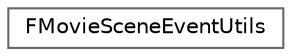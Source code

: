 digraph "Graphical Class Hierarchy"
{
 // INTERACTIVE_SVG=YES
 // LATEX_PDF_SIZE
  bgcolor="transparent";
  edge [fontname=Helvetica,fontsize=10,labelfontname=Helvetica,labelfontsize=10];
  node [fontname=Helvetica,fontsize=10,shape=box,height=0.2,width=0.4];
  rankdir="LR";
  Node0 [id="Node000000",label="FMovieSceneEventUtils",height=0.2,width=0.4,color="grey40", fillcolor="white", style="filled",URL="$dc/d5c/structFMovieSceneEventUtils.html",tooltip="Static utility library for dealing with movie-scene events at edit/cook-time."];
}
